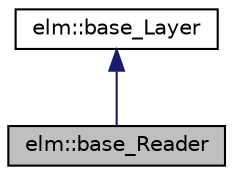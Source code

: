 digraph G
{
  edge [fontname="Helvetica",fontsize="10",labelfontname="Helvetica",labelfontsize="10"];
  node [fontname="Helvetica",fontsize="10",shape=record];
  Node1 [label="elm::base_Reader",height=0.2,width=0.4,color="black", fillcolor="grey75", style="filled" fontcolor="black"];
  Node2 -> Node1 [dir="back",color="midnightblue",fontsize="10",style="solid",fontname="Helvetica"];
  Node2 [label="elm::base_Layer",height=0.2,width=0.4,color="black", fillcolor="white", style="filled",URL="$classelm_1_1base__Layer.html",tooltip="The Layer base class Overloaded constructor calls overloaded Reset() so you can implement Reset(confi..."];
}
